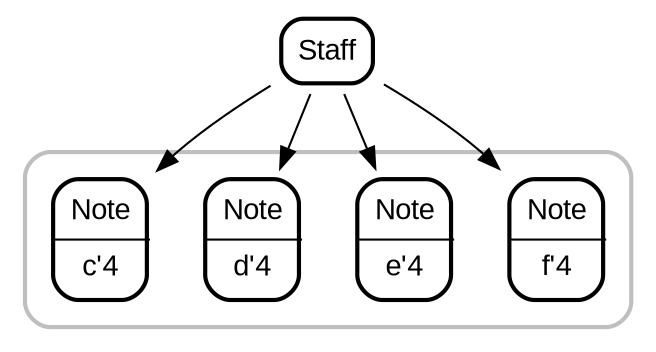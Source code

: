 digraph G {
    graph [style=rounded];
    node [fontname=Arial,
        shape=none];
    Staff;
    Note_3;
    Note_2;
    Note_1;
    Note_0;
    Staff [label=<
        <TABLE BORDER="2" STYLE="ROUNDED" CELLPADDING="5">
            <TR>
                <TD BORDER="0">Staff</TD>
            </TR>
        </TABLE>>,
        margin=0.05];
    subgraph cluster_Staff {
        graph [color=grey75,
            penwidth=2];
        Note_0 [label=<
            <TABLE BORDER="2" STYLE="ROUNDED" CELLPADDING="5">
                <TR>
                    <TD BORDER="0">Note</TD>
                </TR>
                <HR/>
                <TR>
                    <TD BORDER="0">c'4</TD>
                </TR>
            </TABLE>>,
            margin=0.05];
        Note_1 [label=<
            <TABLE BORDER="2" STYLE="ROUNDED" CELLPADDING="5">
                <TR>
                    <TD BORDER="0">Note</TD>
                </TR>
                <HR/>
                <TR>
                    <TD BORDER="0">d'4</TD>
                </TR>
            </TABLE>>,
            margin=0.05];
        Note_2 [label=<
            <TABLE BORDER="2" STYLE="ROUNDED" CELLPADDING="5">
                <TR>
                    <TD BORDER="0">Note</TD>
                </TR>
                <HR/>
                <TR>
                    <TD BORDER="0">e'4</TD>
                </TR>
            </TABLE>>,
            margin=0.05];
        Note_3 [label=<
            <TABLE BORDER="2" STYLE="ROUNDED" CELLPADDING="5">
                <TR>
                    <TD BORDER="0">Note</TD>
                </TR>
                <HR/>
                <TR>
                    <TD BORDER="0">f'4</TD>
                </TR>
            </TABLE>>,
            margin=0.05];
    }
    Staff -> Note_0;
    Staff -> Note_1;
    Staff -> Note_2;
    Staff -> Note_3;
}